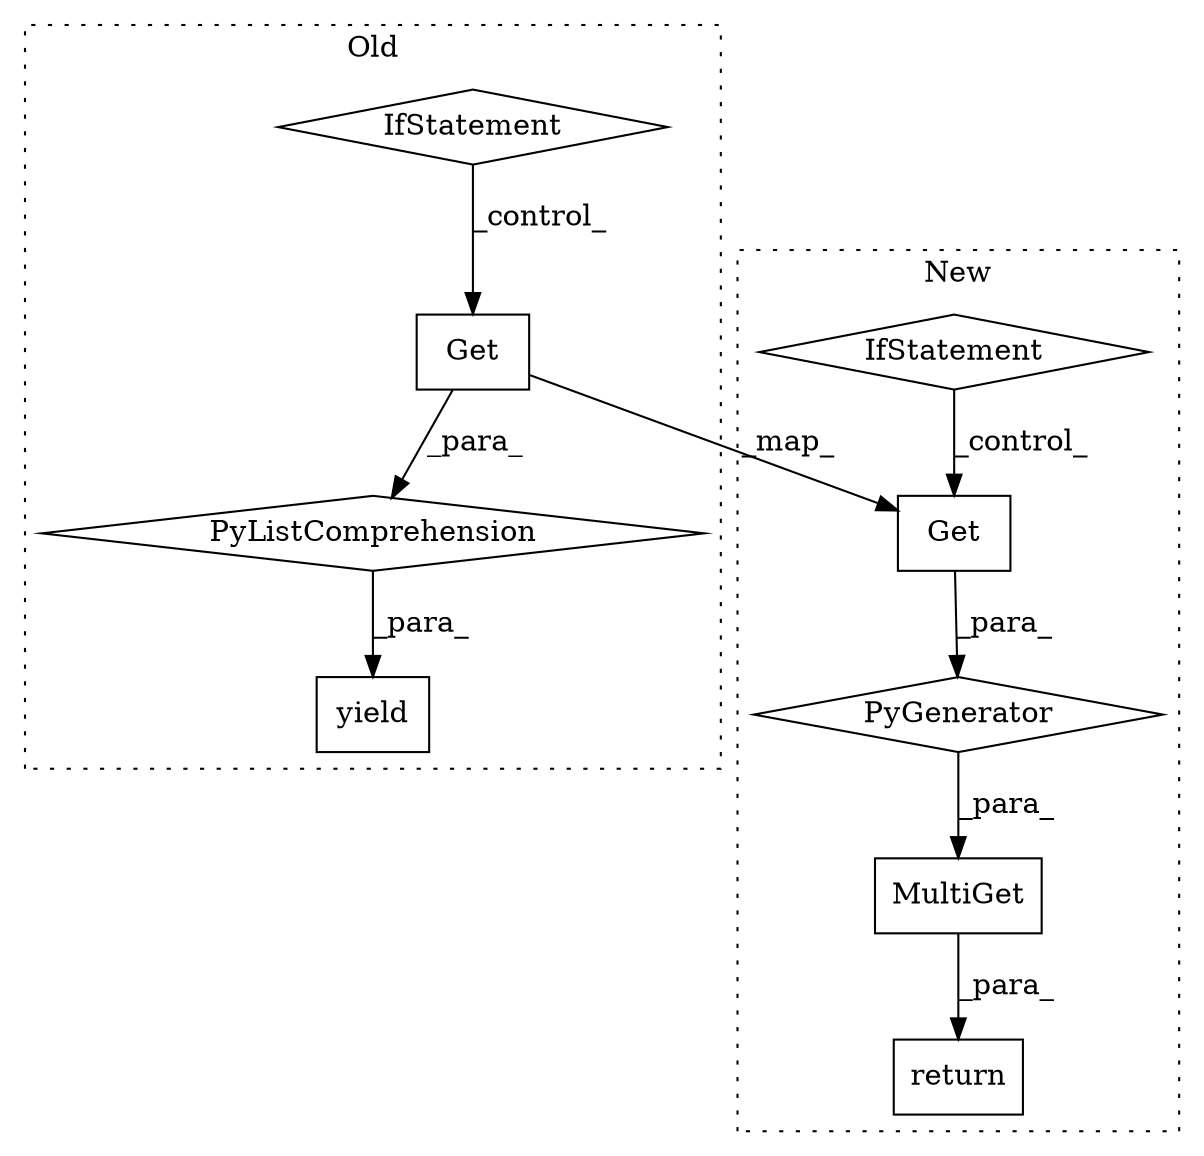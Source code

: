 digraph G {
subgraph cluster0 {
1 [label="IfStatement" a="25" s="17060" l="46" shape="diamond"];
4 [label="Get" a="32" s="16963,17001" l="4,1" shape="box"];
6 [label="PyListComprehension" a="109" s="16963" l="151" shape="diamond"];
9 [label="yield" a="112" s="17383" l="7" shape="box"];
label = "Old";
style="dotted";
}
subgraph cluster1 {
2 [label="MultiGet" a="32" s="17059,17226" l="18,-3" shape="box"];
3 [label="PyGenerator" a="107" s="17077" l="149" shape="diamond"];
5 [label="Get" a="32" s="17077,17115" l="4,1" shape="box"];
7 [label="IfStatement" a="25" s="17174" l="46" shape="diamond"];
8 [label="return" a="41" s="17498" l="7" shape="box"];
label = "New";
style="dotted";
}
1 -> 4 [label="_control_"];
2 -> 8 [label="_para_"];
3 -> 2 [label="_para_"];
4 -> 6 [label="_para_"];
4 -> 5 [label="_map_"];
5 -> 3 [label="_para_"];
6 -> 9 [label="_para_"];
7 -> 5 [label="_control_"];
}